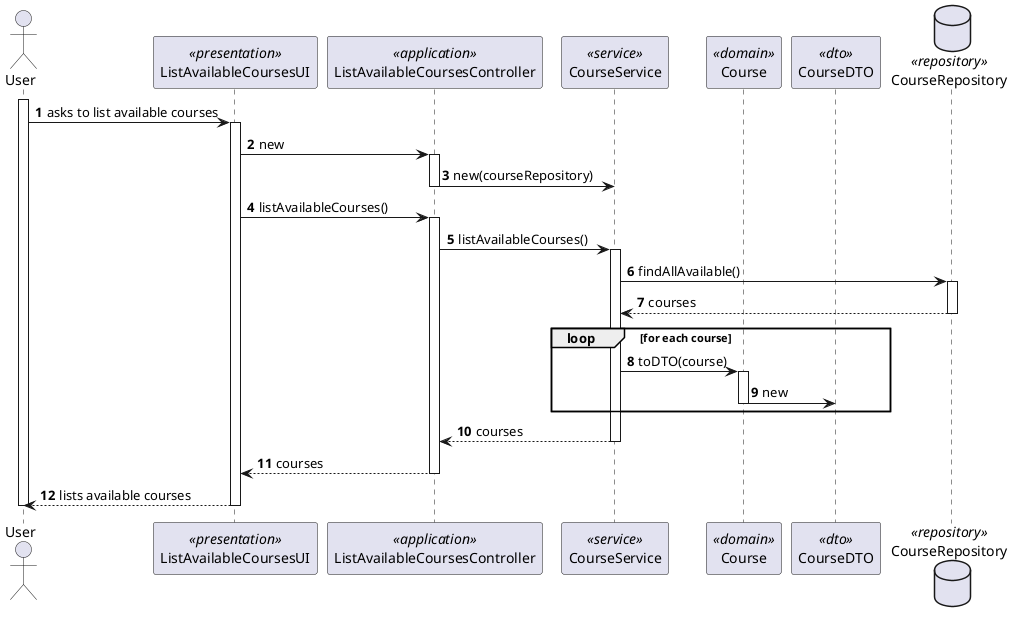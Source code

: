 @startuml US1006_SD
autonumber

actor "User" as USER
participant "ListAvailableCoursesUI" as UI <<presentation>>
participant "ListAvailableCoursesController" as CTRL <<application>>
participant "CourseService" as SRV <<service>>
participant "Course" as C <<domain>>
participant "CourseDTO" as DTO <<dto>>

database CourseRepository as REP <<repository>>

activate USER

USER -> UI : asks to list available courses
activate UI

UI -> CTRL : new
activate CTRL
CTRL -> SRV : new(courseRepository)
deactivate CTRL

UI -> CTRL : listAvailableCourses()
activate CTRL
CTRL -> SRV : listAvailableCourses()
activate SRV
SRV -> REP : findAllAvailable()
activate REP
REP --> SRV : courses
deactivate REP

loop for each course
  SRV -> C : toDTO(course)
  activate C
  C -> DTO : new
  deactivate C
end loop

SRV --> CTRL : courses
deactivate SRV
CTRL --> UI : courses
deactivate CTRL

UI --> USER : lists available courses
deactivate UI

deactivate USER

@enduml
